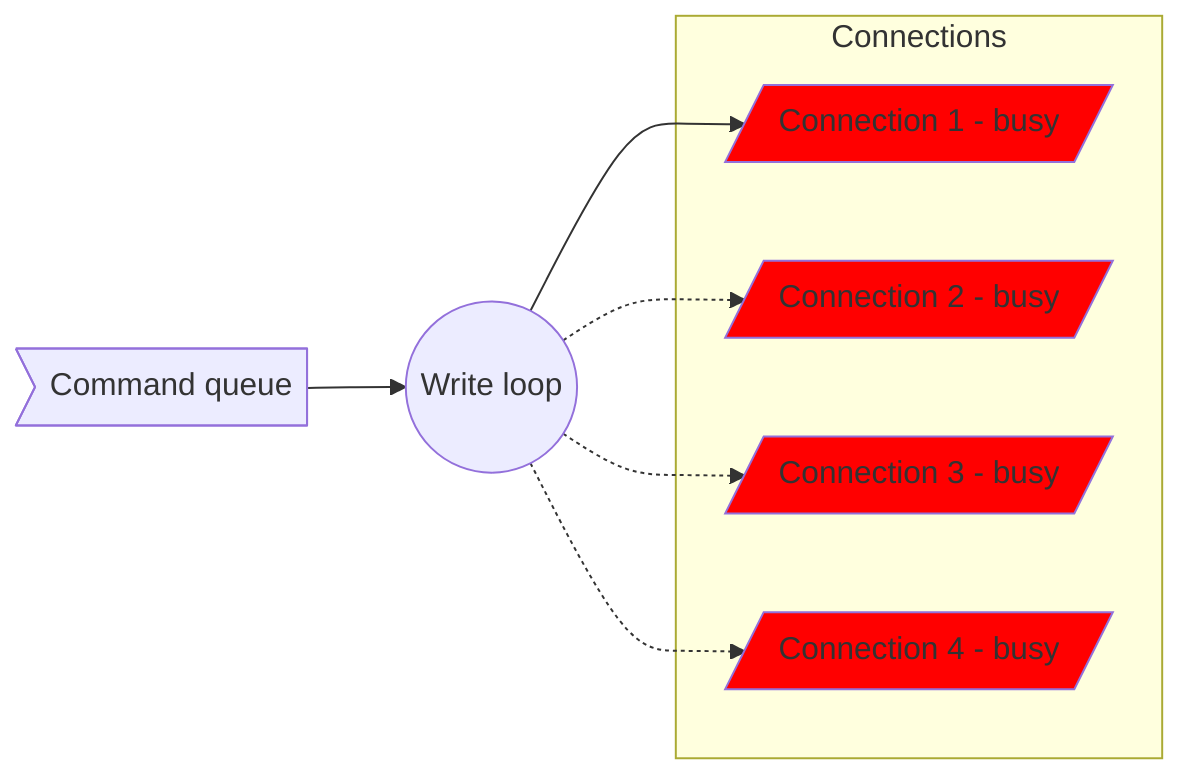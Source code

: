 flowchart LR
  cmd_queue>Command queue]
  loop((Write loop))
  cmd_queue --> loop((Write loop))

  subgraph Connections
    conn1[/Connection 1 - busy/]:::busy
    conn2[/Connection 2 - busy/]:::busy
    conn3[/Connection 3 - busy/]:::busy
    conn4[/Connection 4 - busy/]:::busy
    classDef busy fill: red;
  end

  loop --> conn1
  loop -.-> conn2
  loop -.-> conn3
  loop -.-> conn4